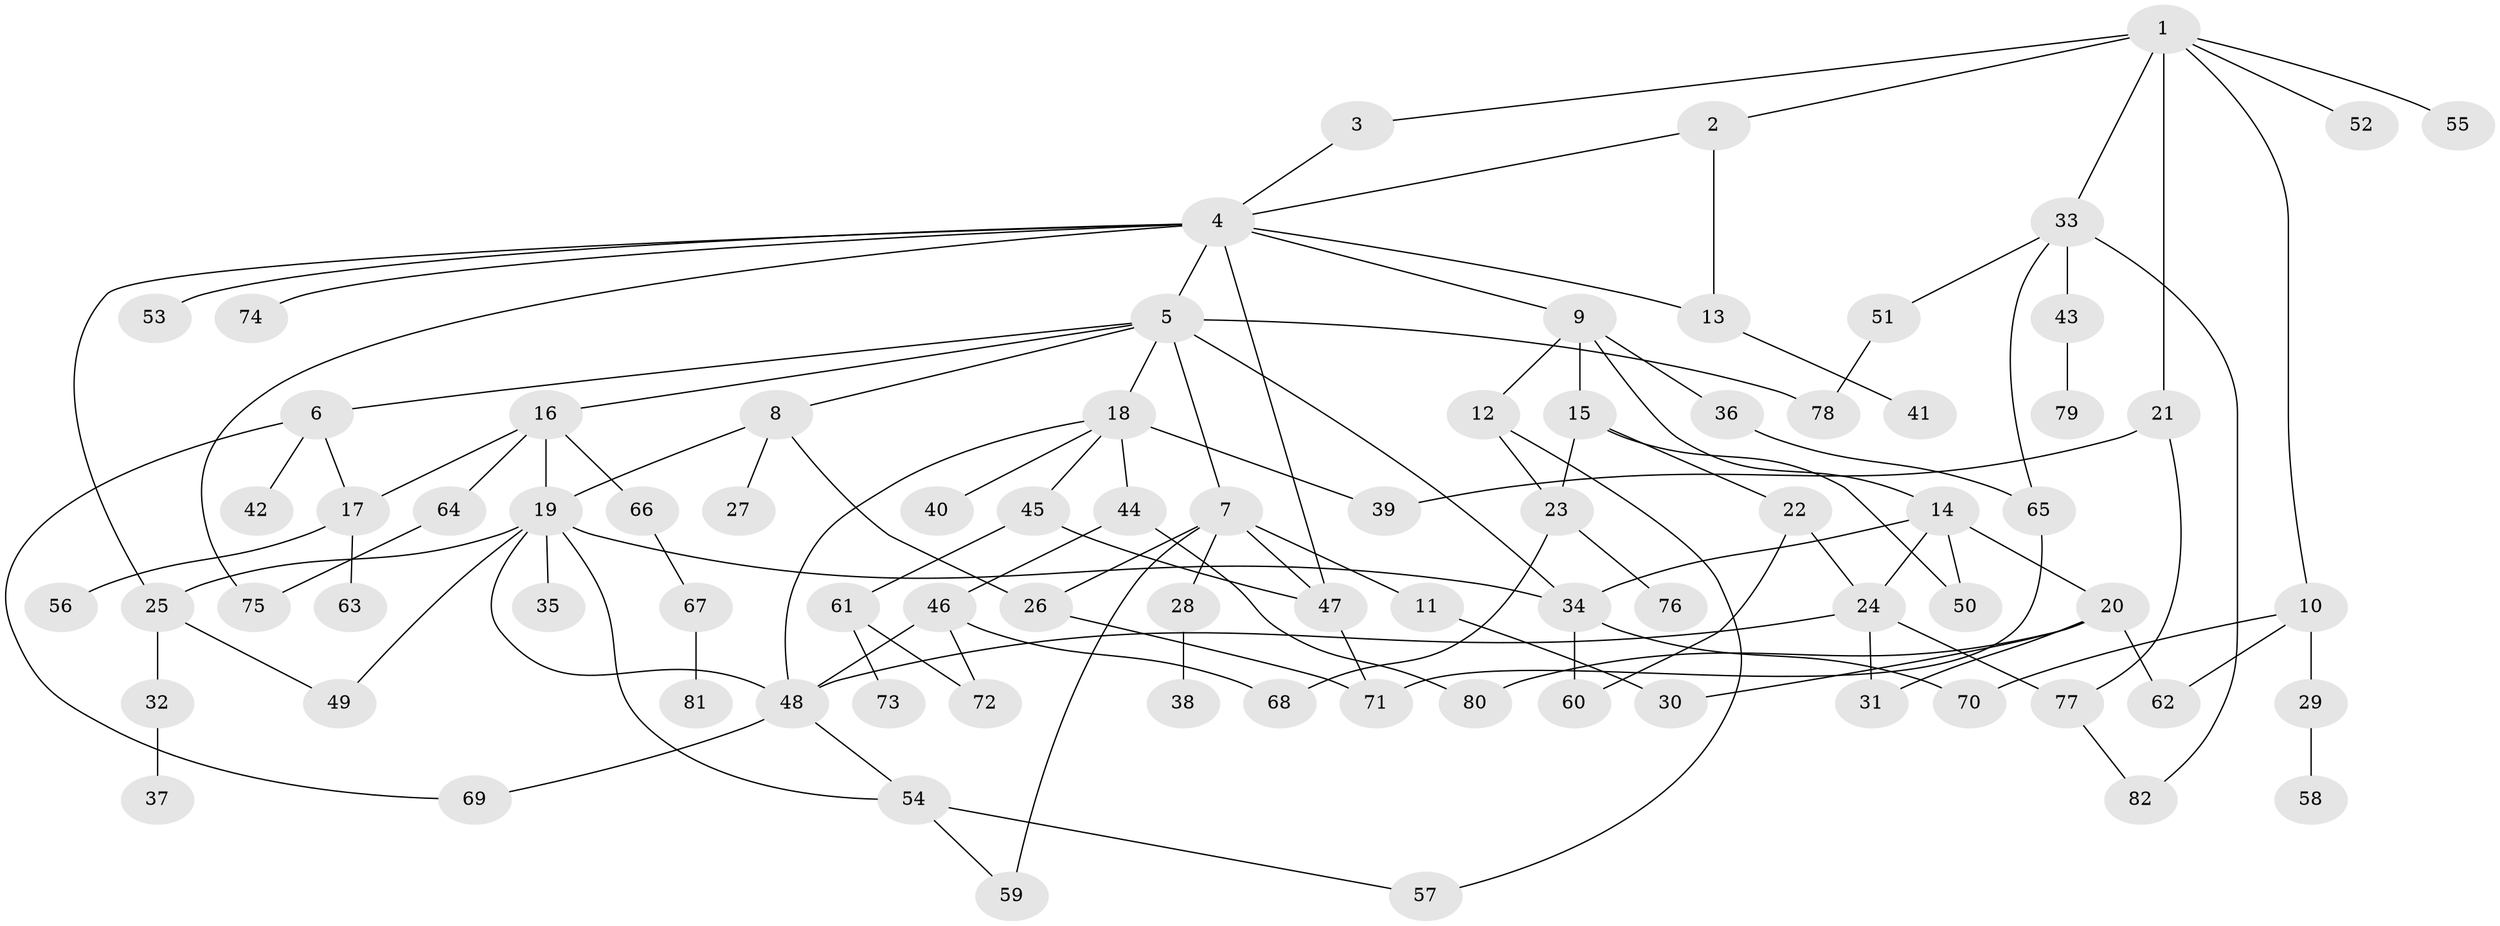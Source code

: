 // original degree distribution, {8: 0.017241379310344827, 3: 0.11206896551724138, 11: 0.008620689655172414, 5: 0.08620689655172414, 7: 0.017241379310344827, 2: 0.3448275862068966, 4: 0.09482758620689655, 1: 0.3017241379310345, 9: 0.008620689655172414, 6: 0.008620689655172414}
// Generated by graph-tools (version 1.1) at 2025/49/03/04/25 22:49:02]
// undirected, 82 vertices, 118 edges
graph export_dot {
  node [color=gray90,style=filled];
  1;
  2;
  3;
  4;
  5;
  6;
  7;
  8;
  9;
  10;
  11;
  12;
  13;
  14;
  15;
  16;
  17;
  18;
  19;
  20;
  21;
  22;
  23;
  24;
  25;
  26;
  27;
  28;
  29;
  30;
  31;
  32;
  33;
  34;
  35;
  36;
  37;
  38;
  39;
  40;
  41;
  42;
  43;
  44;
  45;
  46;
  47;
  48;
  49;
  50;
  51;
  52;
  53;
  54;
  55;
  56;
  57;
  58;
  59;
  60;
  61;
  62;
  63;
  64;
  65;
  66;
  67;
  68;
  69;
  70;
  71;
  72;
  73;
  74;
  75;
  76;
  77;
  78;
  79;
  80;
  81;
  82;
  1 -- 2 [weight=1.0];
  1 -- 3 [weight=1.0];
  1 -- 10 [weight=1.0];
  1 -- 21 [weight=1.0];
  1 -- 33 [weight=1.0];
  1 -- 52 [weight=1.0];
  1 -- 55 [weight=1.0];
  2 -- 4 [weight=1.0];
  2 -- 13 [weight=1.0];
  3 -- 4 [weight=1.0];
  4 -- 5 [weight=1.0];
  4 -- 9 [weight=1.0];
  4 -- 13 [weight=1.0];
  4 -- 25 [weight=1.0];
  4 -- 47 [weight=1.0];
  4 -- 53 [weight=1.0];
  4 -- 74 [weight=1.0];
  4 -- 75 [weight=1.0];
  5 -- 6 [weight=1.0];
  5 -- 7 [weight=1.0];
  5 -- 8 [weight=1.0];
  5 -- 16 [weight=1.0];
  5 -- 18 [weight=1.0];
  5 -- 34 [weight=1.0];
  5 -- 78 [weight=1.0];
  6 -- 17 [weight=1.0];
  6 -- 42 [weight=1.0];
  6 -- 69 [weight=1.0];
  7 -- 11 [weight=1.0];
  7 -- 26 [weight=1.0];
  7 -- 28 [weight=1.0];
  7 -- 47 [weight=1.0];
  7 -- 59 [weight=1.0];
  8 -- 19 [weight=1.0];
  8 -- 26 [weight=1.0];
  8 -- 27 [weight=1.0];
  9 -- 12 [weight=1.0];
  9 -- 14 [weight=1.0];
  9 -- 15 [weight=1.0];
  9 -- 36 [weight=1.0];
  10 -- 29 [weight=1.0];
  10 -- 62 [weight=1.0];
  10 -- 70 [weight=1.0];
  11 -- 30 [weight=1.0];
  12 -- 23 [weight=1.0];
  12 -- 57 [weight=1.0];
  13 -- 41 [weight=1.0];
  14 -- 20 [weight=1.0];
  14 -- 24 [weight=1.0];
  14 -- 34 [weight=1.0];
  14 -- 50 [weight=1.0];
  15 -- 22 [weight=1.0];
  15 -- 23 [weight=1.0];
  15 -- 50 [weight=1.0];
  16 -- 17 [weight=1.0];
  16 -- 19 [weight=1.0];
  16 -- 64 [weight=1.0];
  16 -- 66 [weight=1.0];
  17 -- 56 [weight=1.0];
  17 -- 63 [weight=1.0];
  18 -- 39 [weight=1.0];
  18 -- 40 [weight=1.0];
  18 -- 44 [weight=1.0];
  18 -- 45 [weight=1.0];
  18 -- 48 [weight=1.0];
  19 -- 25 [weight=1.0];
  19 -- 34 [weight=1.0];
  19 -- 35 [weight=1.0];
  19 -- 48 [weight=1.0];
  19 -- 49 [weight=1.0];
  19 -- 54 [weight=1.0];
  20 -- 30 [weight=1.0];
  20 -- 31 [weight=1.0];
  20 -- 62 [weight=1.0];
  20 -- 80 [weight=1.0];
  21 -- 39 [weight=1.0];
  21 -- 77 [weight=1.0];
  22 -- 24 [weight=1.0];
  22 -- 60 [weight=1.0];
  23 -- 68 [weight=1.0];
  23 -- 76 [weight=1.0];
  24 -- 31 [weight=1.0];
  24 -- 48 [weight=1.0];
  24 -- 77 [weight=1.0];
  25 -- 32 [weight=1.0];
  25 -- 49 [weight=1.0];
  26 -- 71 [weight=1.0];
  28 -- 38 [weight=1.0];
  29 -- 58 [weight=1.0];
  32 -- 37 [weight=1.0];
  33 -- 43 [weight=1.0];
  33 -- 51 [weight=1.0];
  33 -- 65 [weight=1.0];
  33 -- 82 [weight=1.0];
  34 -- 60 [weight=1.0];
  34 -- 70 [weight=1.0];
  36 -- 65 [weight=1.0];
  43 -- 79 [weight=1.0];
  44 -- 46 [weight=1.0];
  44 -- 80 [weight=1.0];
  45 -- 47 [weight=1.0];
  45 -- 61 [weight=1.0];
  46 -- 48 [weight=1.0];
  46 -- 68 [weight=1.0];
  46 -- 72 [weight=1.0];
  47 -- 71 [weight=1.0];
  48 -- 54 [weight=1.0];
  48 -- 69 [weight=1.0];
  51 -- 78 [weight=1.0];
  54 -- 57 [weight=1.0];
  54 -- 59 [weight=1.0];
  61 -- 72 [weight=1.0];
  61 -- 73 [weight=1.0];
  64 -- 75 [weight=1.0];
  65 -- 71 [weight=1.0];
  66 -- 67 [weight=1.0];
  67 -- 81 [weight=1.0];
  77 -- 82 [weight=1.0];
}
